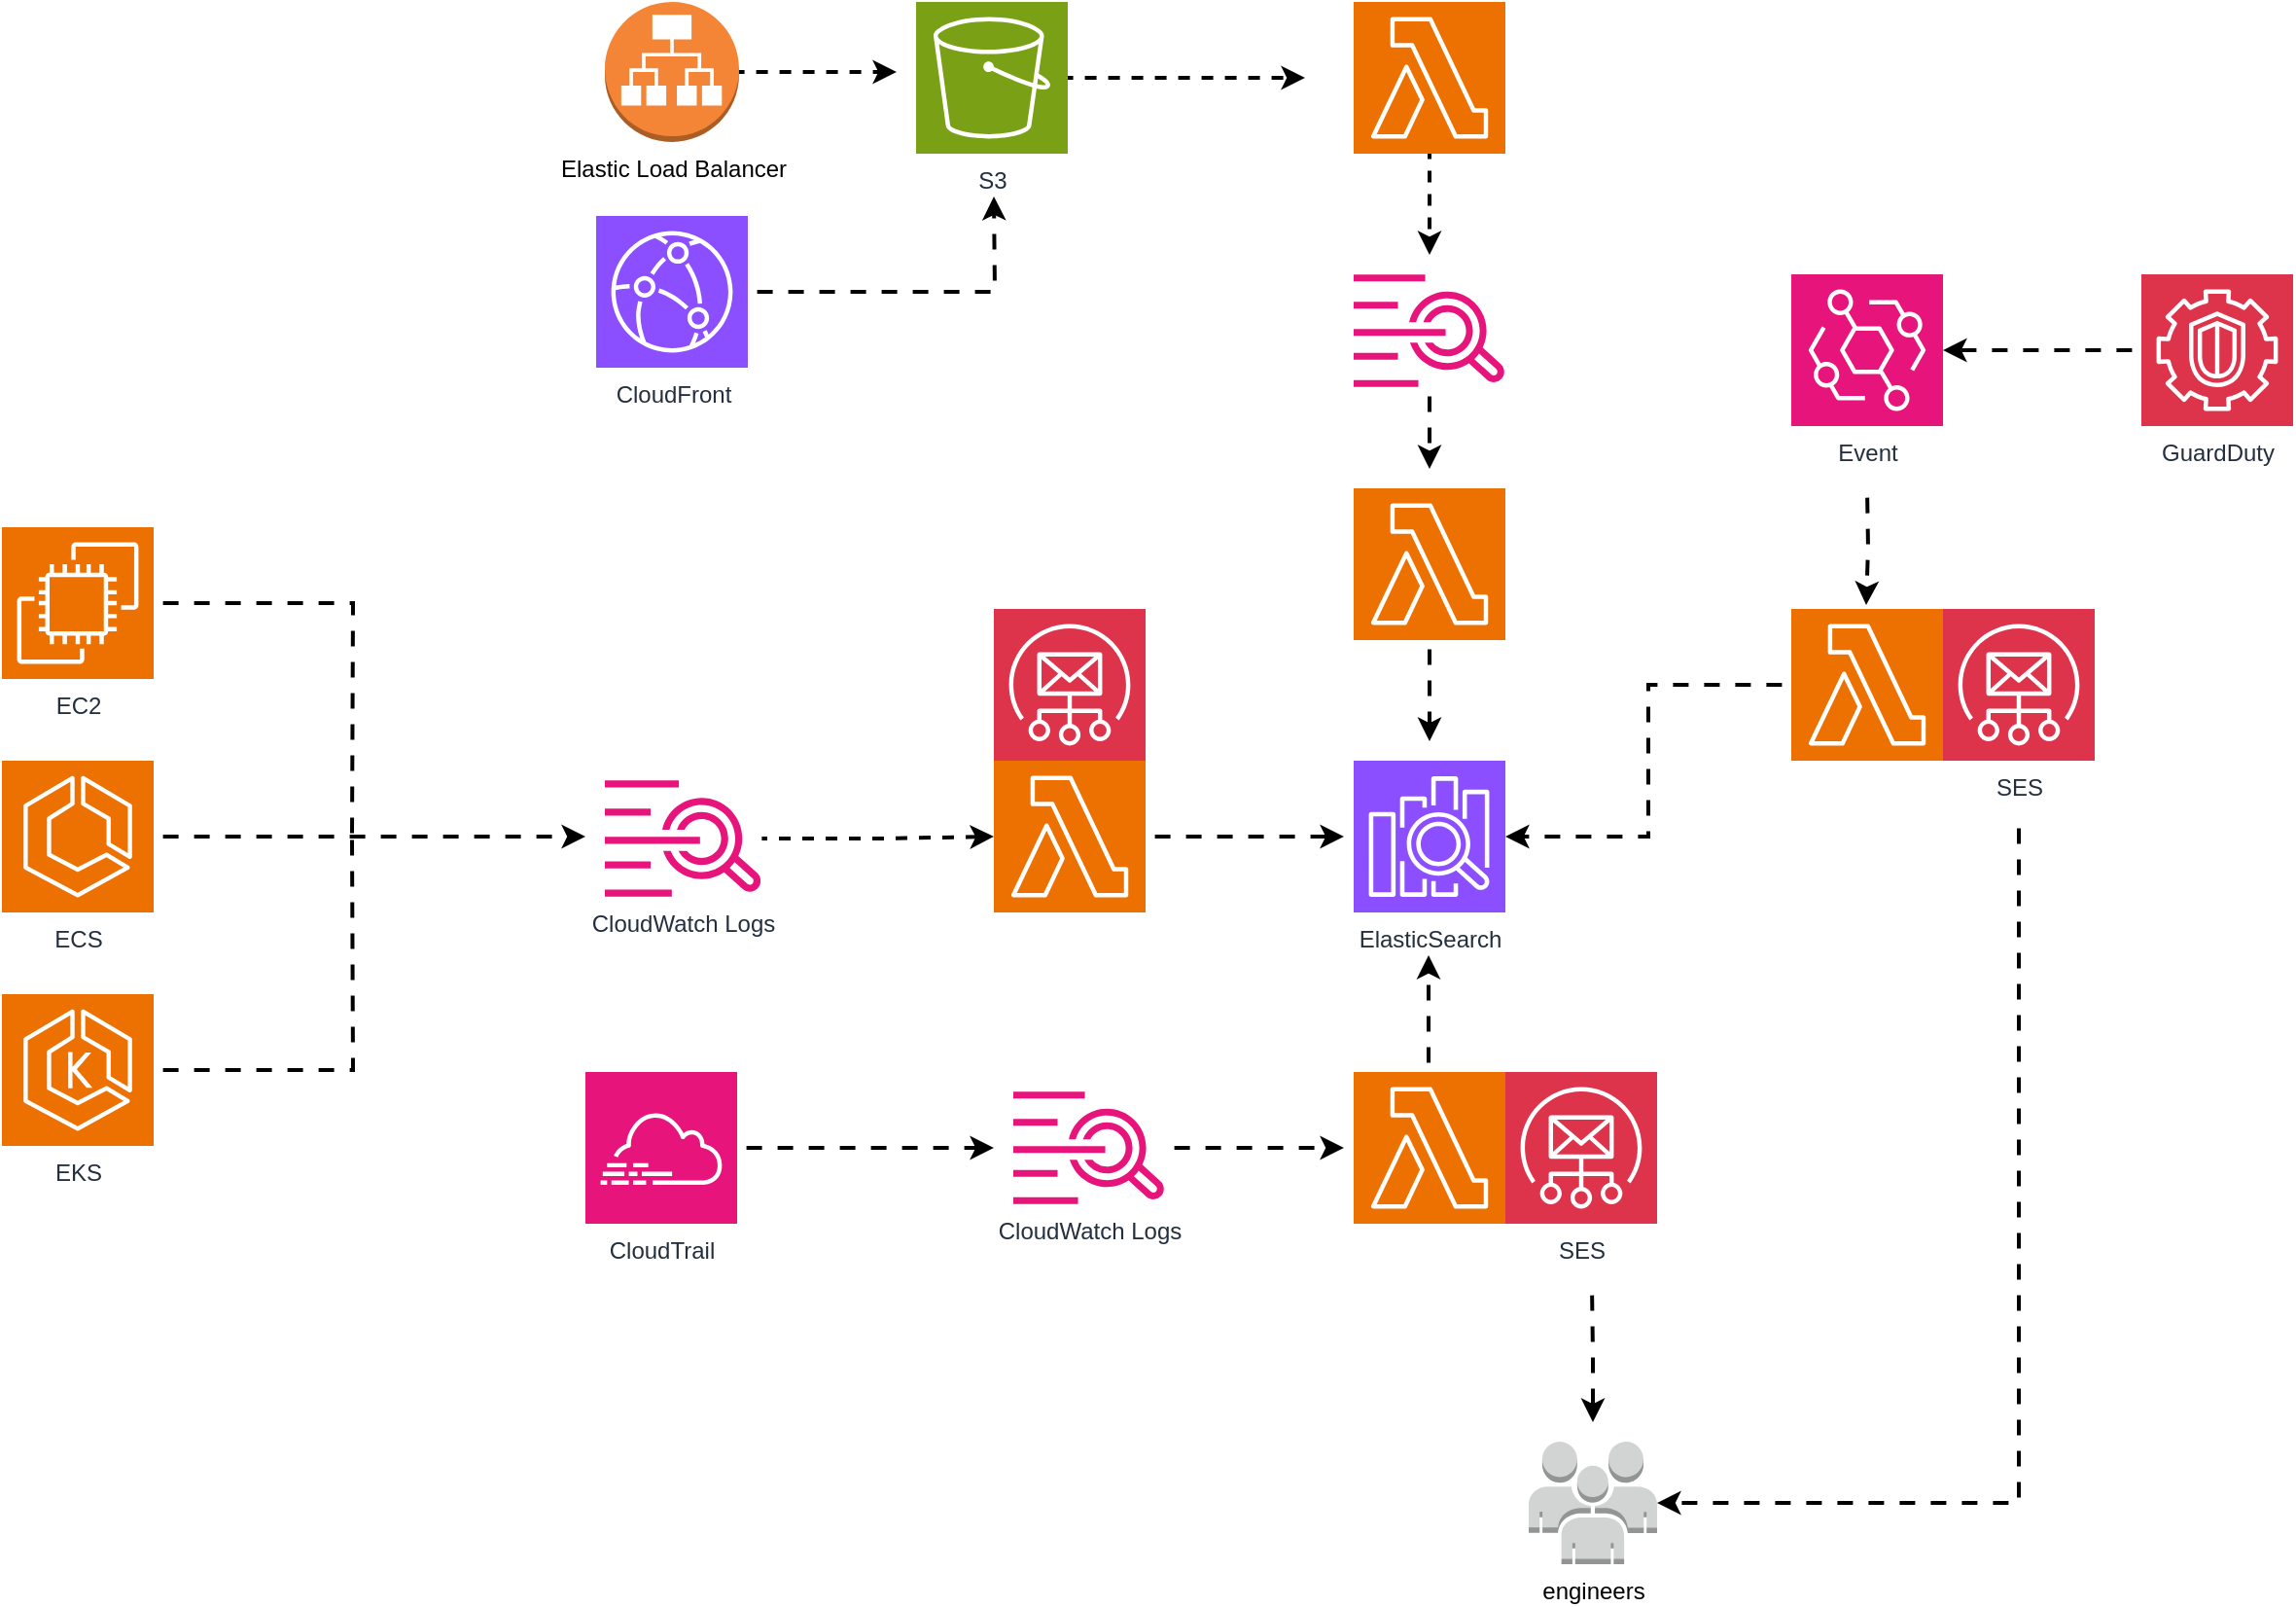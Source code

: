 <mxfile version="24.6.0" type="device">
  <diagram name="Page-1" id="u_7p21aMZxE_CRsIccEX">
    <mxGraphModel dx="2899" dy="2214" grid="1" gridSize="10" guides="1" tooltips="1" connect="1" arrows="1" fold="1" page="1" pageScale="1" pageWidth="850" pageHeight="1100" math="0" shadow="0">
      <root>
        <mxCell id="0" />
        <mxCell id="1" parent="0" />
        <mxCell id="ikV-Uy9xvwKs0s9qoLuN-4" style="edgeStyle=orthogonalEdgeStyle;rounded=0;orthogonalLoop=1;jettySize=auto;html=1;dashed=1;strokeWidth=2;flowAnimation=1;" parent="1" source="ikV-Uy9xvwKs0s9qoLuN-1" edge="1">
          <mxGeometry relative="1" as="geometry">
            <mxPoint x="240" y="259" as="targetPoint" />
          </mxGeometry>
        </mxCell>
        <mxCell id="ikV-Uy9xvwKs0s9qoLuN-1" value="CloudWatch Logs" style="sketch=0;outlineConnect=0;fontColor=#232F3E;gradientColor=none;fillColor=#E7157B;strokeColor=none;dashed=0;verticalLabelPosition=bottom;verticalAlign=top;align=center;html=1;fontSize=12;fontStyle=0;aspect=fixed;pointerEvents=1;shape=mxgraph.aws4.cloudwatch_logs;" parent="1" vertex="1">
          <mxGeometry x="40" y="230" width="80.69" height="60" as="geometry" />
        </mxCell>
        <mxCell id="PIVFtoO5854Ndbtr9ssA-17" style="edgeStyle=orthogonalEdgeStyle;rounded=0;orthogonalLoop=1;jettySize=auto;html=1;strokeWidth=2;flowAnimation=1;" parent="1" source="ikV-Uy9xvwKs0s9qoLuN-2" edge="1">
          <mxGeometry relative="1" as="geometry">
            <mxPoint x="420" y="259" as="targetPoint" />
          </mxGeometry>
        </mxCell>
        <mxCell id="ikV-Uy9xvwKs0s9qoLuN-2" value="" style="sketch=0;points=[[0,0,0],[0.25,0,0],[0.5,0,0],[0.75,0,0],[1,0,0],[0,1,0],[0.25,1,0],[0.5,1,0],[0.75,1,0],[1,1,0],[0,0.25,0],[0,0.5,0],[0,0.75,0],[1,0.25,0],[1,0.5,0],[1,0.75,0]];outlineConnect=0;fontColor=#232F3E;fillColor=#ED7100;strokeColor=#ffffff;dashed=0;verticalLabelPosition=bottom;verticalAlign=top;align=center;html=1;fontSize=12;fontStyle=0;aspect=fixed;shape=mxgraph.aws4.resourceIcon;resIcon=mxgraph.aws4.lambda;" parent="1" vertex="1">
          <mxGeometry x="240" y="220" width="78" height="78" as="geometry" />
        </mxCell>
        <mxCell id="ikV-Uy9xvwKs0s9qoLuN-3" value="ElasticSearch" style="sketch=0;points=[[0,0,0],[0.25,0,0],[0.5,0,0],[0.75,0,0],[1,0,0],[0,1,0],[0.25,1,0],[0.5,1,0],[0.75,1,0],[1,1,0],[0,0.25,0],[0,0.5,0],[0,0.75,0],[1,0.25,0],[1,0.5,0],[1,0.75,0]];outlineConnect=0;fontColor=#232F3E;fillColor=#8C4FFF;strokeColor=#ffffff;dashed=0;verticalLabelPosition=bottom;verticalAlign=top;align=center;html=1;fontSize=12;fontStyle=0;aspect=fixed;shape=mxgraph.aws4.resourceIcon;resIcon=mxgraph.aws4.elasticsearch_service;" parent="1" vertex="1">
          <mxGeometry x="425" y="220" width="78" height="78" as="geometry" />
        </mxCell>
        <mxCell id="PIVFtoO5854Ndbtr9ssA-22" style="edgeStyle=orthogonalEdgeStyle;rounded=0;orthogonalLoop=1;jettySize=auto;html=1;strokeWidth=2;flowAnimation=1;" parent="1" source="ikV-Uy9xvwKs0s9qoLuN-7" edge="1">
          <mxGeometry relative="1" as="geometry">
            <mxPoint x="420" y="419" as="targetPoint" />
          </mxGeometry>
        </mxCell>
        <mxCell id="ikV-Uy9xvwKs0s9qoLuN-7" value="CloudWatch Logs" style="sketch=0;outlineConnect=0;fontColor=#232F3E;gradientColor=none;fillColor=#E7157B;strokeColor=none;dashed=0;verticalLabelPosition=bottom;verticalAlign=top;align=center;html=1;fontSize=12;fontStyle=0;aspect=fixed;pointerEvents=1;shape=mxgraph.aws4.cloudwatch_logs;" parent="1" vertex="1">
          <mxGeometry x="250" y="390" width="78" height="58" as="geometry" />
        </mxCell>
        <mxCell id="PIVFtoO5854Ndbtr9ssA-21" style="edgeStyle=orthogonalEdgeStyle;rounded=0;orthogonalLoop=1;jettySize=auto;html=1;strokeWidth=2;flowAnimation=1;" parent="1" source="ikV-Uy9xvwKs0s9qoLuN-8" edge="1">
          <mxGeometry relative="1" as="geometry">
            <mxPoint x="240" y="419" as="targetPoint" />
          </mxGeometry>
        </mxCell>
        <mxCell id="ikV-Uy9xvwKs0s9qoLuN-8" value="CloudTrail" style="sketch=0;points=[[0,0,0],[0.25,0,0],[0.5,0,0],[0.75,0,0],[1,0,0],[0,1,0],[0.25,1,0],[0.5,1,0],[0.75,1,0],[1,1,0],[0,0.25,0],[0,0.5,0],[0,0.75,0],[1,0.25,0],[1,0.5,0],[1,0.75,0]];points=[[0,0,0],[0.25,0,0],[0.5,0,0],[0.75,0,0],[1,0,0],[0,1,0],[0.25,1,0],[0.5,1,0],[0.75,1,0],[1,1,0],[0,0.25,0],[0,0.5,0],[0,0.75,0],[1,0.25,0],[1,0.5,0],[1,0.75,0]];outlineConnect=0;fontColor=#232F3E;fillColor=#E7157B;strokeColor=#ffffff;dashed=0;verticalLabelPosition=bottom;verticalAlign=top;align=center;html=1;fontSize=12;fontStyle=0;aspect=fixed;shape=mxgraph.aws4.resourceIcon;resIcon=mxgraph.aws4.cloudtrail;" parent="1" vertex="1">
          <mxGeometry x="30" y="380" width="78" height="78" as="geometry" />
        </mxCell>
        <mxCell id="ikV-Uy9xvwKs0s9qoLuN-9" value="" style="sketch=0;points=[[0,0,0],[0.25,0,0],[0.5,0,0],[0.75,0,0],[1,0,0],[0,1,0],[0.25,1,0],[0.5,1,0],[0.75,1,0],[1,1,0],[0,0.25,0],[0,0.5,0],[0,0.75,0],[1,0.25,0],[1,0.5,0],[1,0.75,0]];outlineConnect=0;fontColor=#232F3E;fillColor=#ED7100;strokeColor=#ffffff;dashed=0;verticalLabelPosition=bottom;verticalAlign=top;align=center;html=1;fontSize=12;fontStyle=0;aspect=fixed;shape=mxgraph.aws4.resourceIcon;resIcon=mxgraph.aws4.lambda;" parent="1" vertex="1">
          <mxGeometry x="425" y="380" width="78" height="78" as="geometry" />
        </mxCell>
        <mxCell id="ikV-Uy9xvwKs0s9qoLuN-25" style="edgeStyle=orthogonalEdgeStyle;rounded=0;orthogonalLoop=1;jettySize=auto;html=1;dashed=1;strokeWidth=2;flowAnimation=1;" parent="1" source="ikV-Uy9xvwKs0s9qoLuN-13" edge="1">
          <mxGeometry relative="1" as="geometry">
            <mxPoint x="190" y="-134" as="targetPoint" />
          </mxGeometry>
        </mxCell>
        <mxCell id="ikV-Uy9xvwKs0s9qoLuN-13" value="Elastic Load Balancer" style="outlineConnect=0;dashed=0;verticalLabelPosition=bottom;verticalAlign=top;align=center;html=1;shape=mxgraph.aws3.application_load_balancer;fillColor=#F58536;gradientColor=none;" parent="1" vertex="1">
          <mxGeometry x="40" y="-170" width="69" height="72" as="geometry" />
        </mxCell>
        <mxCell id="ikV-Uy9xvwKs0s9qoLuN-26" style="edgeStyle=orthogonalEdgeStyle;rounded=0;orthogonalLoop=1;jettySize=auto;html=1;strokeWidth=2;dashed=1;flowAnimation=1;" parent="1" source="ikV-Uy9xvwKs0s9qoLuN-14" edge="1">
          <mxGeometry relative="1" as="geometry">
            <mxPoint x="400" y="-131" as="targetPoint" />
          </mxGeometry>
        </mxCell>
        <mxCell id="ikV-Uy9xvwKs0s9qoLuN-14" value="S3" style="sketch=0;points=[[0,0,0],[0.25,0,0],[0.5,0,0],[0.75,0,0],[1,0,0],[0,1,0],[0.25,1,0],[0.5,1,0],[0.75,1,0],[1,1,0],[0,0.25,0],[0,0.5,0],[0,0.75,0],[1,0.25,0],[1,0.5,0],[1,0.75,0]];outlineConnect=0;fontColor=#232F3E;fillColor=#7AA116;strokeColor=#ffffff;dashed=0;verticalLabelPosition=bottom;verticalAlign=top;align=center;html=1;fontSize=12;fontStyle=0;aspect=fixed;shape=mxgraph.aws4.resourceIcon;resIcon=mxgraph.aws4.s3;" parent="1" vertex="1">
          <mxGeometry x="200" y="-170" width="78" height="78" as="geometry" />
        </mxCell>
        <mxCell id="ikV-Uy9xvwKs0s9qoLuN-27" style="edgeStyle=orthogonalEdgeStyle;rounded=0;orthogonalLoop=1;jettySize=auto;html=1;dashed=1;strokeWidth=2;flowAnimation=1;" parent="1" source="ikV-Uy9xvwKs0s9qoLuN-15" edge="1">
          <mxGeometry relative="1" as="geometry">
            <mxPoint x="464" y="-40" as="targetPoint" />
          </mxGeometry>
        </mxCell>
        <mxCell id="ikV-Uy9xvwKs0s9qoLuN-15" value="" style="sketch=0;points=[[0,0,0],[0.25,0,0],[0.5,0,0],[0.75,0,0],[1,0,0],[0,1,0],[0.25,1,0],[0.5,1,0],[0.75,1,0],[1,1,0],[0,0.25,0],[0,0.5,0],[0,0.75,0],[1,0.25,0],[1,0.5,0],[1,0.75,0]];outlineConnect=0;fontColor=#232F3E;fillColor=#ED7100;strokeColor=#ffffff;dashed=0;verticalLabelPosition=bottom;verticalAlign=top;align=center;html=1;fontSize=12;fontStyle=0;aspect=fixed;shape=mxgraph.aws4.resourceIcon;resIcon=mxgraph.aws4.lambda;" parent="1" vertex="1">
          <mxGeometry x="425" y="-170" width="78" height="78" as="geometry" />
        </mxCell>
        <mxCell id="ikV-Uy9xvwKs0s9qoLuN-28" style="edgeStyle=orthogonalEdgeStyle;rounded=0;orthogonalLoop=1;jettySize=auto;html=1;strokeWidth=2;flowAnimation=1;" parent="1" source="ikV-Uy9xvwKs0s9qoLuN-22" edge="1">
          <mxGeometry relative="1" as="geometry">
            <mxPoint x="464" y="70" as="targetPoint" />
          </mxGeometry>
        </mxCell>
        <mxCell id="ikV-Uy9xvwKs0s9qoLuN-22" value="" style="sketch=0;outlineConnect=0;fontColor=#232F3E;gradientColor=none;fillColor=#E7157B;strokeColor=none;dashed=0;verticalLabelPosition=bottom;verticalAlign=top;align=center;html=1;fontSize=12;fontStyle=0;aspect=fixed;pointerEvents=1;shape=mxgraph.aws4.cloudwatch_logs;" parent="1" vertex="1">
          <mxGeometry x="425" y="-30" width="78" height="58" as="geometry" />
        </mxCell>
        <mxCell id="ikV-Uy9xvwKs0s9qoLuN-29" style="edgeStyle=orthogonalEdgeStyle;rounded=0;orthogonalLoop=1;jettySize=auto;html=1;strokeWidth=2;flowAnimation=1;" parent="1" source="ikV-Uy9xvwKs0s9qoLuN-23" edge="1">
          <mxGeometry relative="1" as="geometry">
            <mxPoint x="464" y="210" as="targetPoint" />
          </mxGeometry>
        </mxCell>
        <mxCell id="ikV-Uy9xvwKs0s9qoLuN-23" value="" style="sketch=0;points=[[0,0,0],[0.25,0,0],[0.5,0,0],[0.75,0,0],[1,0,0],[0,1,0],[0.25,1,0],[0.5,1,0],[0.75,1,0],[1,1,0],[0,0.25,0],[0,0.5,0],[0,0.75,0],[1,0.25,0],[1,0.5,0],[1,0.75,0]];outlineConnect=0;fontColor=#232F3E;fillColor=#ED7100;strokeColor=#ffffff;dashed=0;verticalLabelPosition=bottom;verticalAlign=top;align=center;html=1;fontSize=12;fontStyle=0;aspect=fixed;shape=mxgraph.aws4.resourceIcon;resIcon=mxgraph.aws4.lambda;" parent="1" vertex="1">
          <mxGeometry x="425" y="80" width="78" height="78" as="geometry" />
        </mxCell>
        <mxCell id="ikV-Uy9xvwKs0s9qoLuN-30" value="engineers" style="outlineConnect=0;dashed=0;verticalLabelPosition=bottom;verticalAlign=top;align=center;html=1;shape=mxgraph.aws3.users;fillColor=#D2D3D3;gradientColor=none;" parent="1" vertex="1">
          <mxGeometry x="515" y="570" width="66" height="63" as="geometry" />
        </mxCell>
        <mxCell id="ikV-Uy9xvwKs0s9qoLuN-32" value="SES" style="sketch=0;points=[[0,0,0],[0.25,0,0],[0.5,0,0],[0.75,0,0],[1,0,0],[0,1,0],[0.25,1,0],[0.5,1,0],[0.75,1,0],[1,1,0],[0,0.25,0],[0,0.5,0],[0,0.75,0],[1,0.25,0],[1,0.5,0],[1,0.75,0]];outlineConnect=0;fontColor=#232F3E;fillColor=#DD344C;strokeColor=#ffffff;dashed=0;verticalLabelPosition=bottom;verticalAlign=top;align=center;html=1;fontSize=12;fontStyle=0;aspect=fixed;shape=mxgraph.aws4.resourceIcon;resIcon=mxgraph.aws4.simple_email_service;" parent="1" vertex="1">
          <mxGeometry x="503" y="380" width="78" height="78" as="geometry" />
        </mxCell>
        <mxCell id="ikV-Uy9xvwKs0s9qoLuN-42" value="" style="endArrow=classic;html=1;rounded=0;flowAnimation=1;strokeWidth=2;" parent="1" edge="1">
          <mxGeometry width="50" height="50" relative="1" as="geometry">
            <mxPoint x="463.5" y="380" as="sourcePoint" />
            <mxPoint x="463.5" y="320" as="targetPoint" />
          </mxGeometry>
        </mxCell>
        <mxCell id="PIVFtoO5854Ndbtr9ssA-1" value="" style="edgeStyle=orthogonalEdgeStyle;rounded=0;orthogonalLoop=1;jettySize=auto;html=1;flowAnimation=1;strokeWidth=2;" parent="1" source="ikV-Uy9xvwKs0s9qoLuN-43" target="ikV-Uy9xvwKs0s9qoLuN-44" edge="1">
          <mxGeometry relative="1" as="geometry" />
        </mxCell>
        <mxCell id="ikV-Uy9xvwKs0s9qoLuN-43" value="GuardDuty" style="sketch=0;points=[[0,0,0],[0.25,0,0],[0.5,0,0],[0.75,0,0],[1,0,0],[0,1,0],[0.25,1,0],[0.5,1,0],[0.75,1,0],[1,1,0],[0,0.25,0],[0,0.5,0],[0,0.75,0],[1,0.25,0],[1,0.5,0],[1,0.75,0]];outlineConnect=0;fontColor=#232F3E;fillColor=#DD344C;strokeColor=#ffffff;dashed=0;verticalLabelPosition=bottom;verticalAlign=top;align=center;html=1;fontSize=12;fontStyle=0;aspect=fixed;shape=mxgraph.aws4.resourceIcon;resIcon=mxgraph.aws4.guardduty;" parent="1" vertex="1">
          <mxGeometry x="830" y="-30" width="78" height="78" as="geometry" />
        </mxCell>
        <mxCell id="ikV-Uy9xvwKs0s9qoLuN-44" value="Event" style="sketch=0;points=[[0,0,0],[0.25,0,0],[0.5,0,0],[0.75,0,0],[1,0,0],[0,1,0],[0.25,1,0],[0.5,1,0],[0.75,1,0],[1,1,0],[0,0.25,0],[0,0.5,0],[0,0.75,0],[1,0.25,0],[1,0.5,0],[1,0.75,0]];outlineConnect=0;fontColor=#232F3E;fillColor=#E7157B;strokeColor=#ffffff;dashed=0;verticalLabelPosition=bottom;verticalAlign=top;align=center;html=1;fontSize=12;fontStyle=0;aspect=fixed;shape=mxgraph.aws4.resourceIcon;resIcon=mxgraph.aws4.eventbridge;" parent="1" vertex="1">
          <mxGeometry x="650" y="-30" width="78" height="78" as="geometry" />
        </mxCell>
        <mxCell id="ikV-Uy9xvwKs0s9qoLuN-45" value="" style="sketch=0;points=[[0,0,0],[0.25,0,0],[0.5,0,0],[0.75,0,0],[1,0,0],[0,1,0],[0.25,1,0],[0.5,1,0],[0.75,1,0],[1,1,0],[0,0.25,0],[0,0.5,0],[0,0.75,0],[1,0.25,0],[1,0.5,0],[1,0.75,0]];outlineConnect=0;fontColor=#232F3E;fillColor=#ED7100;strokeColor=#ffffff;dashed=0;verticalLabelPosition=bottom;verticalAlign=top;align=center;html=1;fontSize=12;fontStyle=0;aspect=fixed;shape=mxgraph.aws4.resourceIcon;resIcon=mxgraph.aws4.lambda;" parent="1" vertex="1">
          <mxGeometry x="650" y="142" width="78" height="78" as="geometry" />
        </mxCell>
        <mxCell id="ikV-Uy9xvwKs0s9qoLuN-46" value="SES" style="sketch=0;points=[[0,0,0],[0.25,0,0],[0.5,0,0],[0.75,0,0],[1,0,0],[0,1,0],[0.25,1,0],[0.5,1,0],[0.75,1,0],[1,1,0],[0,0.25,0],[0,0.5,0],[0,0.75,0],[1,0.25,0],[1,0.5,0],[1,0.75,0]];outlineConnect=0;fontColor=#232F3E;fillColor=#DD344C;strokeColor=#ffffff;dashed=0;verticalLabelPosition=bottom;verticalAlign=top;align=center;html=1;fontSize=12;fontStyle=0;aspect=fixed;shape=mxgraph.aws4.resourceIcon;resIcon=mxgraph.aws4.simple_email_service;" parent="1" vertex="1">
          <mxGeometry x="728" y="142" width="78" height="78" as="geometry" />
        </mxCell>
        <mxCell id="PIVFtoO5854Ndbtr9ssA-3" style="edgeStyle=orthogonalEdgeStyle;rounded=0;orthogonalLoop=1;jettySize=auto;html=1;strokeWidth=2;flowAnimation=1;" parent="1" edge="1">
          <mxGeometry relative="1" as="geometry">
            <mxPoint x="688.5" y="140" as="targetPoint" />
            <mxPoint x="689" y="80" as="sourcePoint" />
          </mxGeometry>
        </mxCell>
        <mxCell id="PIVFtoO5854Ndbtr9ssA-4" style="edgeStyle=orthogonalEdgeStyle;rounded=0;orthogonalLoop=1;jettySize=auto;html=1;entryX=1;entryY=0.5;entryDx=0;entryDy=0;entryPerimeter=0;strokeWidth=2;flowAnimation=1;" parent="1" target="ikV-Uy9xvwKs0s9qoLuN-30" edge="1">
          <mxGeometry relative="1" as="geometry">
            <mxPoint x="767" y="250" as="sourcePoint" />
            <Array as="points">
              <mxPoint x="767" y="602" />
            </Array>
          </mxGeometry>
        </mxCell>
        <mxCell id="PIVFtoO5854Ndbtr9ssA-5" style="edgeStyle=orthogonalEdgeStyle;rounded=0;orthogonalLoop=1;jettySize=auto;html=1;entryX=1;entryY=0.5;entryDx=0;entryDy=0;entryPerimeter=0;strokeWidth=2;flowAnimation=1;" parent="1" source="ikV-Uy9xvwKs0s9qoLuN-45" target="ikV-Uy9xvwKs0s9qoLuN-3" edge="1">
          <mxGeometry relative="1" as="geometry" />
        </mxCell>
        <mxCell id="PIVFtoO5854Ndbtr9ssA-14" style="edgeStyle=orthogonalEdgeStyle;rounded=0;orthogonalLoop=1;jettySize=auto;html=1;endArrow=none;endFill=0;strokeWidth=2;flowAnimation=1;" parent="1" source="PIVFtoO5854Ndbtr9ssA-6" edge="1">
          <mxGeometry relative="1" as="geometry">
            <mxPoint x="-90" y="260" as="targetPoint" />
          </mxGeometry>
        </mxCell>
        <mxCell id="PIVFtoO5854Ndbtr9ssA-6" value="EC2" style="sketch=0;points=[[0,0,0],[0.25,0,0],[0.5,0,0],[0.75,0,0],[1,0,0],[0,1,0],[0.25,1,0],[0.5,1,0],[0.75,1,0],[1,1,0],[0,0.25,0],[0,0.5,0],[0,0.75,0],[1,0.25,0],[1,0.5,0],[1,0.75,0]];outlineConnect=0;fontColor=#232F3E;fillColor=#ED7100;strokeColor=#ffffff;dashed=0;verticalLabelPosition=bottom;verticalAlign=top;align=center;html=1;fontSize=12;fontStyle=0;aspect=fixed;shape=mxgraph.aws4.resourceIcon;resIcon=mxgraph.aws4.ec2;" parent="1" vertex="1">
          <mxGeometry x="-270" y="100" width="78" height="78" as="geometry" />
        </mxCell>
        <mxCell id="PIVFtoO5854Ndbtr9ssA-20" style="edgeStyle=orthogonalEdgeStyle;rounded=0;orthogonalLoop=1;jettySize=auto;html=1;strokeWidth=2;flowAnimation=1;" parent="1" source="PIVFtoO5854Ndbtr9ssA-7" edge="1">
          <mxGeometry relative="1" as="geometry">
            <mxPoint x="240" y="-70" as="targetPoint" />
          </mxGeometry>
        </mxCell>
        <mxCell id="PIVFtoO5854Ndbtr9ssA-7" value="CloudFront" style="sketch=0;points=[[0,0,0],[0.25,0,0],[0.5,0,0],[0.75,0,0],[1,0,0],[0,1,0],[0.25,1,0],[0.5,1,0],[0.75,1,0],[1,1,0],[0,0.25,0],[0,0.5,0],[0,0.75,0],[1,0.25,0],[1,0.5,0],[1,0.75,0]];outlineConnect=0;fontColor=#232F3E;fillColor=#8C4FFF;strokeColor=#ffffff;dashed=0;verticalLabelPosition=bottom;verticalAlign=top;align=center;html=1;fontSize=12;fontStyle=0;aspect=fixed;shape=mxgraph.aws4.resourceIcon;resIcon=mxgraph.aws4.cloudfront;" parent="1" vertex="1">
          <mxGeometry x="35.5" y="-60" width="78" height="78" as="geometry" />
        </mxCell>
        <mxCell id="PIVFtoO5854Ndbtr9ssA-12" style="edgeStyle=orthogonalEdgeStyle;rounded=0;orthogonalLoop=1;jettySize=auto;html=1;flowAnimation=1;strokeWidth=2;" parent="1" source="PIVFtoO5854Ndbtr9ssA-9" edge="1">
          <mxGeometry relative="1" as="geometry">
            <mxPoint x="30" y="259" as="targetPoint" />
          </mxGeometry>
        </mxCell>
        <mxCell id="PIVFtoO5854Ndbtr9ssA-9" value="ECS" style="sketch=0;points=[[0,0,0],[0.25,0,0],[0.5,0,0],[0.75,0,0],[1,0,0],[0,1,0],[0.25,1,0],[0.5,1,0],[0.75,1,0],[1,1,0],[0,0.25,0],[0,0.5,0],[0,0.75,0],[1,0.25,0],[1,0.5,0],[1,0.75,0]];outlineConnect=0;fontColor=#232F3E;fillColor=#ED7100;strokeColor=#ffffff;dashed=0;verticalLabelPosition=bottom;verticalAlign=top;align=center;html=1;fontSize=12;fontStyle=0;aspect=fixed;shape=mxgraph.aws4.resourceIcon;resIcon=mxgraph.aws4.ecs;" parent="1" vertex="1">
          <mxGeometry x="-270" y="220" width="78" height="78" as="geometry" />
        </mxCell>
        <mxCell id="PIVFtoO5854Ndbtr9ssA-15" style="edgeStyle=orthogonalEdgeStyle;rounded=0;orthogonalLoop=1;jettySize=auto;html=1;endArrow=none;endFill=0;flowAnimation=1;strokeWidth=2;" parent="1" source="PIVFtoO5854Ndbtr9ssA-10" edge="1">
          <mxGeometry relative="1" as="geometry">
            <mxPoint x="-90" y="260" as="targetPoint" />
          </mxGeometry>
        </mxCell>
        <mxCell id="PIVFtoO5854Ndbtr9ssA-10" value="EKS" style="sketch=0;points=[[0,0,0],[0.25,0,0],[0.5,0,0],[0.75,0,0],[1,0,0],[0,1,0],[0.25,1,0],[0.5,1,0],[0.75,1,0],[1,1,0],[0,0.25,0],[0,0.5,0],[0,0.75,0],[1,0.25,0],[1,0.5,0],[1,0.75,0]];outlineConnect=0;fontColor=#232F3E;fillColor=#ED7100;strokeColor=#ffffff;dashed=0;verticalLabelPosition=bottom;verticalAlign=top;align=center;html=1;fontSize=12;fontStyle=0;aspect=fixed;shape=mxgraph.aws4.resourceIcon;resIcon=mxgraph.aws4.eks;" parent="1" vertex="1">
          <mxGeometry x="-270" y="340" width="78" height="78" as="geometry" />
        </mxCell>
        <mxCell id="PIVFtoO5854Ndbtr9ssA-23" value="" style="sketch=0;points=[[0,0,0],[0.25,0,0],[0.5,0,0],[0.75,0,0],[1,0,0],[0,1,0],[0.25,1,0],[0.5,1,0],[0.75,1,0],[1,1,0],[0,0.25,0],[0,0.5,0],[0,0.75,0],[1,0.25,0],[1,0.5,0],[1,0.75,0]];outlineConnect=0;fontColor=#232F3E;fillColor=#DD344C;strokeColor=#ffffff;dashed=0;verticalLabelPosition=bottom;verticalAlign=top;align=center;html=1;fontSize=12;fontStyle=0;aspect=fixed;shape=mxgraph.aws4.resourceIcon;resIcon=mxgraph.aws4.simple_email_service;" parent="1" vertex="1">
          <mxGeometry x="240" y="142" width="78" height="78" as="geometry" />
        </mxCell>
        <mxCell id="PIVFtoO5854Ndbtr9ssA-25" style="edgeStyle=orthogonalEdgeStyle;rounded=0;orthogonalLoop=1;jettySize=auto;html=1;strokeWidth=2;flowAnimation=1;" parent="1" edge="1">
          <mxGeometry relative="1" as="geometry">
            <mxPoint x="548" y="560" as="targetPoint" />
            <mxPoint x="547.5" y="490" as="sourcePoint" />
          </mxGeometry>
        </mxCell>
      </root>
    </mxGraphModel>
  </diagram>
</mxfile>
